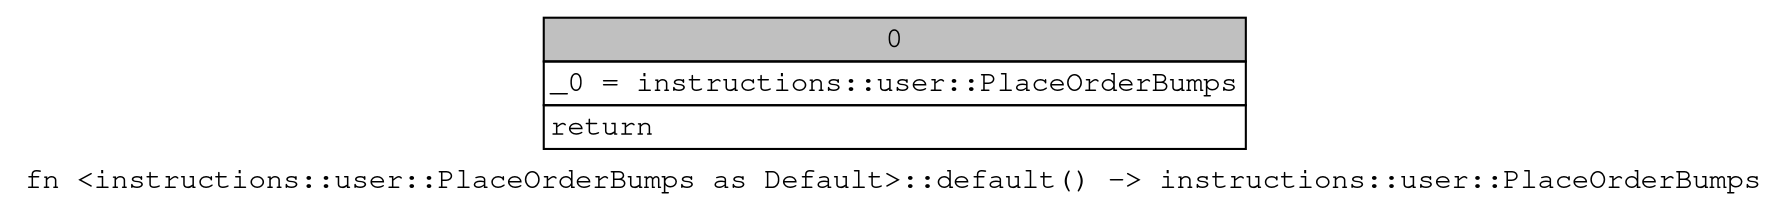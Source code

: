 digraph Mir_0_13050 {
    graph [fontname="Courier, monospace"];
    node [fontname="Courier, monospace"];
    edge [fontname="Courier, monospace"];
    label=<fn &lt;instructions::user::PlaceOrderBumps as Default&gt;::default() -&gt; instructions::user::PlaceOrderBumps<br align="left"/>>;
    bb0__0_13050 [shape="none", label=<<table border="0" cellborder="1" cellspacing="0"><tr><td bgcolor="gray" align="center" colspan="1">0</td></tr><tr><td align="left" balign="left">_0 = instructions::user::PlaceOrderBumps<br/></td></tr><tr><td align="left">return</td></tr></table>>];
}
